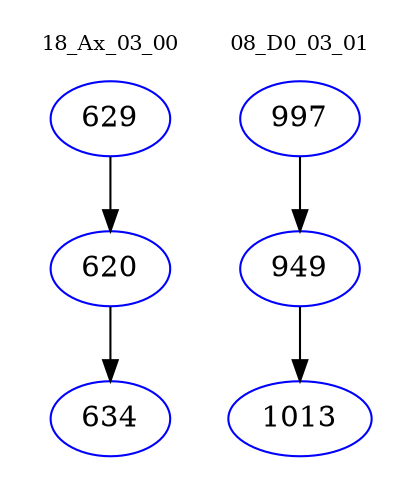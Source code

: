 digraph{
subgraph cluster_0 {
color = white
label = "18_Ax_03_00";
fontsize=10;
T0_629 [label="629", color="blue"]
T0_629 -> T0_620 [color="black"]
T0_620 [label="620", color="blue"]
T0_620 -> T0_634 [color="black"]
T0_634 [label="634", color="blue"]
}
subgraph cluster_1 {
color = white
label = "08_D0_03_01";
fontsize=10;
T1_997 [label="997", color="blue"]
T1_997 -> T1_949 [color="black"]
T1_949 [label="949", color="blue"]
T1_949 -> T1_1013 [color="black"]
T1_1013 [label="1013", color="blue"]
}
}
